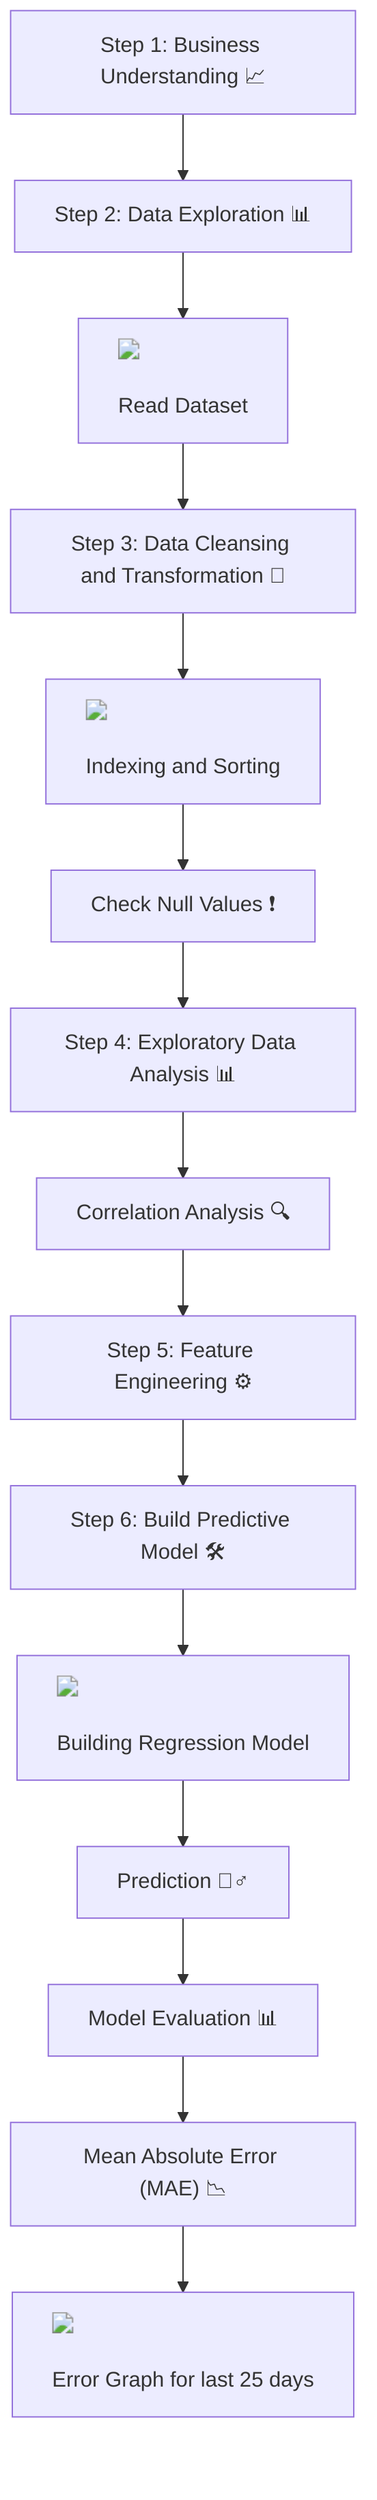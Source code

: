 graph TD;
    A["Step 1: Business Understanding 📈"] --> B["Step 2: Data Exploration 📊"];
    B --> C["<img src='icons/file.svg'/> <br/> Read Dataset"];
    C --> D["Step 3: Data Cleansing and Transformation 🧹"];
    D --> E["<img src='icons/column_split.svg'/> <br/> Indexing and Sorting"];
    E --> F["Check Null Values ❗"];
    F --> G["Step 4: Exploratory Data Analysis 📊"];
    G --> H["Correlation Analysis 🔍"];
    H --> I["Step 5: Feature Engineering ⚙️"];
    I --> J["Step 6: Build Predictive Model 🛠️"];
    J --> K["<img src='icons/brain.svg'/> <br/> Building Regression Model"];
    K --> L["Prediction 🕵️‍♂️"];
    L --> M["Model Evaluation 📊"];
    M --> N["Mean Absolute Error (MAE) 📉"];
    N --> O["<img src='dummy_plots/barplot_template.svg'/> <br/> Error Graph for last 25 days"];